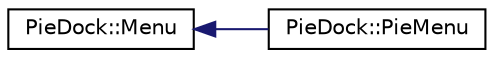 digraph "Graphical Class Hierarchy"
{
  edge [fontname="Helvetica",fontsize="10",labelfontname="Helvetica",labelfontsize="10"];
  node [fontname="Helvetica",fontsize="10",shape=record];
  rankdir="LR";
  Node1 [label="PieDock::Menu",height=0.2,width=0.4,color="black", fillcolor="white", style="filled",URL="$classPieDock_1_1Menu.html"];
  Node1 -> Node2 [dir="back",color="midnightblue",fontsize="10",style="solid",fontname="Helvetica"];
  Node2 [label="PieDock::PieMenu",height=0.2,width=0.4,color="black", fillcolor="white", style="filled",URL="$classPieDock_1_1PieMenu.html"];
}
